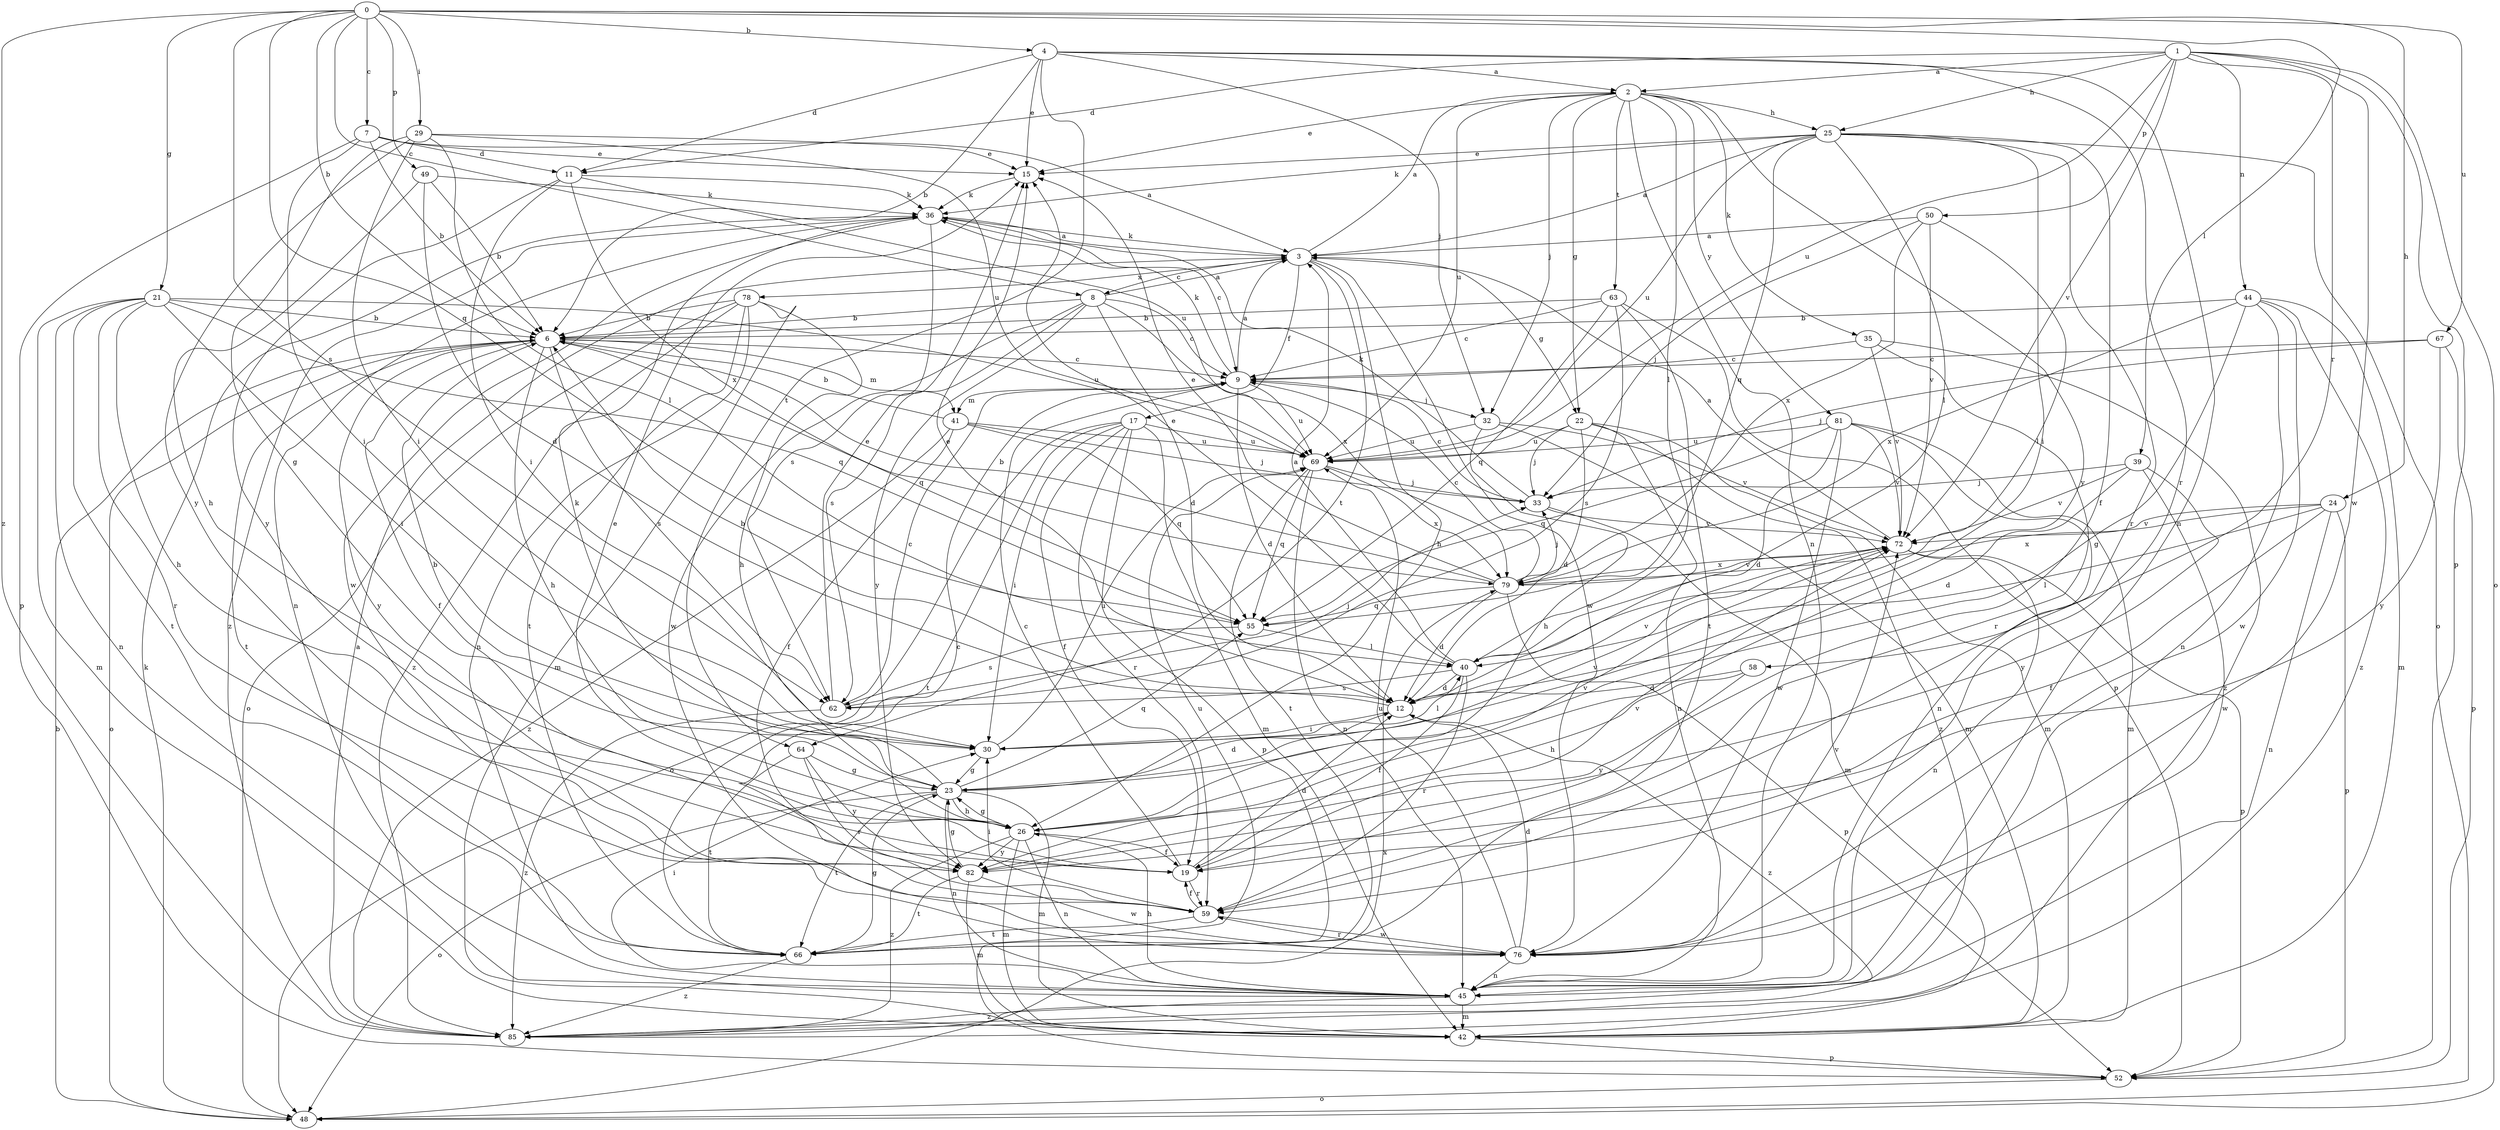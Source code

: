 strict digraph  {
0;
1;
2;
3;
4;
6;
7;
8;
9;
11;
12;
15;
17;
19;
21;
22;
23;
24;
25;
26;
29;
30;
32;
33;
35;
36;
39;
40;
41;
42;
44;
45;
48;
49;
50;
52;
55;
58;
59;
62;
63;
64;
66;
67;
69;
72;
76;
78;
79;
81;
82;
85;
0 -> 4  [label=b];
0 -> 6  [label=b];
0 -> 7  [label=c];
0 -> 8  [label=c];
0 -> 21  [label=g];
0 -> 24  [label=h];
0 -> 29  [label=i];
0 -> 39  [label=l];
0 -> 49  [label=p];
0 -> 55  [label=q];
0 -> 62  [label=s];
0 -> 67  [label=u];
0 -> 85  [label=z];
1 -> 2  [label=a];
1 -> 11  [label=d];
1 -> 25  [label=h];
1 -> 44  [label=n];
1 -> 48  [label=o];
1 -> 50  [label=p];
1 -> 52  [label=p];
1 -> 58  [label=r];
1 -> 69  [label=u];
1 -> 72  [label=v];
1 -> 76  [label=w];
2 -> 15  [label=e];
2 -> 22  [label=g];
2 -> 25  [label=h];
2 -> 32  [label=j];
2 -> 35  [label=k];
2 -> 40  [label=l];
2 -> 45  [label=n];
2 -> 63  [label=t];
2 -> 69  [label=u];
2 -> 81  [label=y];
2 -> 82  [label=y];
3 -> 2  [label=a];
3 -> 8  [label=c];
3 -> 17  [label=f];
3 -> 22  [label=g];
3 -> 26  [label=h];
3 -> 36  [label=k];
3 -> 64  [label=t];
3 -> 76  [label=w];
3 -> 78  [label=x];
4 -> 2  [label=a];
4 -> 6  [label=b];
4 -> 11  [label=d];
4 -> 15  [label=e];
4 -> 32  [label=j];
4 -> 45  [label=n];
4 -> 59  [label=r];
4 -> 64  [label=t];
6 -> 9  [label=c];
6 -> 19  [label=f];
6 -> 26  [label=h];
6 -> 41  [label=m];
6 -> 48  [label=o];
6 -> 55  [label=q];
6 -> 62  [label=s];
6 -> 66  [label=t];
6 -> 82  [label=y];
7 -> 3  [label=a];
7 -> 6  [label=b];
7 -> 11  [label=d];
7 -> 15  [label=e];
7 -> 30  [label=i];
7 -> 52  [label=p];
8 -> 3  [label=a];
8 -> 6  [label=b];
8 -> 9  [label=c];
8 -> 12  [label=d];
8 -> 62  [label=s];
8 -> 76  [label=w];
8 -> 79  [label=x];
8 -> 82  [label=y];
9 -> 3  [label=a];
9 -> 12  [label=d];
9 -> 32  [label=j];
9 -> 36  [label=k];
9 -> 41  [label=m];
9 -> 69  [label=u];
11 -> 30  [label=i];
11 -> 36  [label=k];
11 -> 69  [label=u];
11 -> 79  [label=x];
11 -> 82  [label=y];
12 -> 6  [label=b];
12 -> 15  [label=e];
12 -> 30  [label=i];
12 -> 72  [label=v];
12 -> 85  [label=z];
15 -> 36  [label=k];
17 -> 19  [label=f];
17 -> 30  [label=i];
17 -> 42  [label=m];
17 -> 48  [label=o];
17 -> 52  [label=p];
17 -> 59  [label=r];
17 -> 66  [label=t];
17 -> 69  [label=u];
19 -> 9  [label=c];
19 -> 12  [label=d];
19 -> 15  [label=e];
19 -> 59  [label=r];
19 -> 72  [label=v];
21 -> 6  [label=b];
21 -> 26  [label=h];
21 -> 30  [label=i];
21 -> 42  [label=m];
21 -> 45  [label=n];
21 -> 55  [label=q];
21 -> 59  [label=r];
21 -> 66  [label=t];
21 -> 69  [label=u];
22 -> 12  [label=d];
22 -> 33  [label=j];
22 -> 42  [label=m];
22 -> 45  [label=n];
22 -> 69  [label=u];
22 -> 85  [label=z];
23 -> 6  [label=b];
23 -> 12  [label=d];
23 -> 26  [label=h];
23 -> 36  [label=k];
23 -> 42  [label=m];
23 -> 45  [label=n];
23 -> 48  [label=o];
23 -> 55  [label=q];
23 -> 66  [label=t];
23 -> 72  [label=v];
24 -> 19  [label=f];
24 -> 40  [label=l];
24 -> 45  [label=n];
24 -> 52  [label=p];
24 -> 72  [label=v];
24 -> 79  [label=x];
25 -> 3  [label=a];
25 -> 15  [label=e];
25 -> 19  [label=f];
25 -> 30  [label=i];
25 -> 36  [label=k];
25 -> 40  [label=l];
25 -> 48  [label=o];
25 -> 55  [label=q];
25 -> 59  [label=r];
25 -> 69  [label=u];
26 -> 19  [label=f];
26 -> 23  [label=g];
26 -> 42  [label=m];
26 -> 45  [label=n];
26 -> 72  [label=v];
26 -> 82  [label=y];
26 -> 85  [label=z];
29 -> 15  [label=e];
29 -> 23  [label=g];
29 -> 30  [label=i];
29 -> 40  [label=l];
29 -> 69  [label=u];
29 -> 82  [label=y];
30 -> 23  [label=g];
30 -> 40  [label=l];
30 -> 69  [label=u];
32 -> 26  [label=h];
32 -> 42  [label=m];
32 -> 69  [label=u];
32 -> 72  [label=v];
33 -> 9  [label=c];
33 -> 36  [label=k];
33 -> 42  [label=m];
33 -> 72  [label=v];
35 -> 9  [label=c];
35 -> 59  [label=r];
35 -> 72  [label=v];
35 -> 85  [label=z];
36 -> 3  [label=a];
36 -> 9  [label=c];
36 -> 45  [label=n];
36 -> 62  [label=s];
36 -> 76  [label=w];
36 -> 85  [label=z];
39 -> 12  [label=d];
39 -> 33  [label=j];
39 -> 72  [label=v];
39 -> 76  [label=w];
39 -> 82  [label=y];
40 -> 3  [label=a];
40 -> 12  [label=d];
40 -> 15  [label=e];
40 -> 19  [label=f];
40 -> 59  [label=r];
40 -> 62  [label=s];
41 -> 6  [label=b];
41 -> 19  [label=f];
41 -> 33  [label=j];
41 -> 55  [label=q];
41 -> 69  [label=u];
41 -> 85  [label=z];
42 -> 52  [label=p];
44 -> 6  [label=b];
44 -> 23  [label=g];
44 -> 42  [label=m];
44 -> 45  [label=n];
44 -> 76  [label=w];
44 -> 79  [label=x];
44 -> 85  [label=z];
45 -> 26  [label=h];
45 -> 30  [label=i];
45 -> 42  [label=m];
45 -> 85  [label=z];
48 -> 6  [label=b];
48 -> 36  [label=k];
48 -> 79  [label=x];
49 -> 6  [label=b];
49 -> 12  [label=d];
49 -> 26  [label=h];
49 -> 36  [label=k];
50 -> 3  [label=a];
50 -> 33  [label=j];
50 -> 40  [label=l];
50 -> 72  [label=v];
50 -> 79  [label=x];
52 -> 48  [label=o];
55 -> 40  [label=l];
55 -> 62  [label=s];
58 -> 12  [label=d];
58 -> 26  [label=h];
58 -> 82  [label=y];
59 -> 9  [label=c];
59 -> 19  [label=f];
59 -> 30  [label=i];
59 -> 66  [label=t];
59 -> 76  [label=w];
62 -> 9  [label=c];
62 -> 15  [label=e];
62 -> 33  [label=j];
62 -> 85  [label=z];
63 -> 6  [label=b];
63 -> 9  [label=c];
63 -> 52  [label=p];
63 -> 55  [label=q];
63 -> 62  [label=s];
63 -> 66  [label=t];
64 -> 23  [label=g];
64 -> 59  [label=r];
64 -> 66  [label=t];
64 -> 82  [label=y];
66 -> 23  [label=g];
66 -> 69  [label=u];
66 -> 85  [label=z];
67 -> 9  [label=c];
67 -> 33  [label=j];
67 -> 52  [label=p];
67 -> 82  [label=y];
69 -> 33  [label=j];
69 -> 45  [label=n];
69 -> 55  [label=q];
69 -> 66  [label=t];
69 -> 79  [label=x];
72 -> 3  [label=a];
72 -> 45  [label=n];
72 -> 52  [label=p];
72 -> 79  [label=x];
76 -> 12  [label=d];
76 -> 45  [label=n];
76 -> 59  [label=r];
76 -> 69  [label=u];
76 -> 72  [label=v];
78 -> 6  [label=b];
78 -> 26  [label=h];
78 -> 42  [label=m];
78 -> 45  [label=n];
78 -> 48  [label=o];
78 -> 66  [label=t];
78 -> 85  [label=z];
79 -> 6  [label=b];
79 -> 9  [label=c];
79 -> 12  [label=d];
79 -> 15  [label=e];
79 -> 33  [label=j];
79 -> 52  [label=p];
79 -> 55  [label=q];
79 -> 72  [label=v];
81 -> 12  [label=d];
81 -> 42  [label=m];
81 -> 45  [label=n];
81 -> 55  [label=q];
81 -> 69  [label=u];
81 -> 72  [label=v];
81 -> 76  [label=w];
82 -> 23  [label=g];
82 -> 42  [label=m];
82 -> 66  [label=t];
82 -> 76  [label=w];
85 -> 3  [label=a];
}

